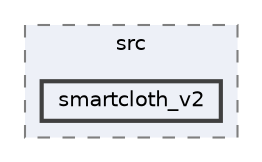 digraph "/Users/irenecasares/Desktop/SmartCloth/repositorio-GitHub/smartcloth/src/smartcloth_v2"
{
 // LATEX_PDF_SIZE
  bgcolor="transparent";
  edge [fontname=Helvetica,fontsize=10,labelfontname=Helvetica,labelfontsize=10];
  node [fontname=Helvetica,fontsize=10,shape=box,height=0.2,width=0.4];
  compound=true
  subgraph clusterdir_a2a37979c7997c91175022abb760c401 {
    graph [ bgcolor="#edf0f7", pencolor="grey50", label="src", fontname=Helvetica,fontsize=10 style="filled,dashed", URL="dir_a2a37979c7997c91175022abb760c401.html",tooltip=""]
  dir_5ee69dbef00fff0ceee44c11a5f8790e [label="smartcloth_v2", fillcolor="#edf0f7", color="grey25", style="filled,bold", URL="dir_5ee69dbef00fff0ceee44c11a5f8790e.html",tooltip=""];
  }
}
